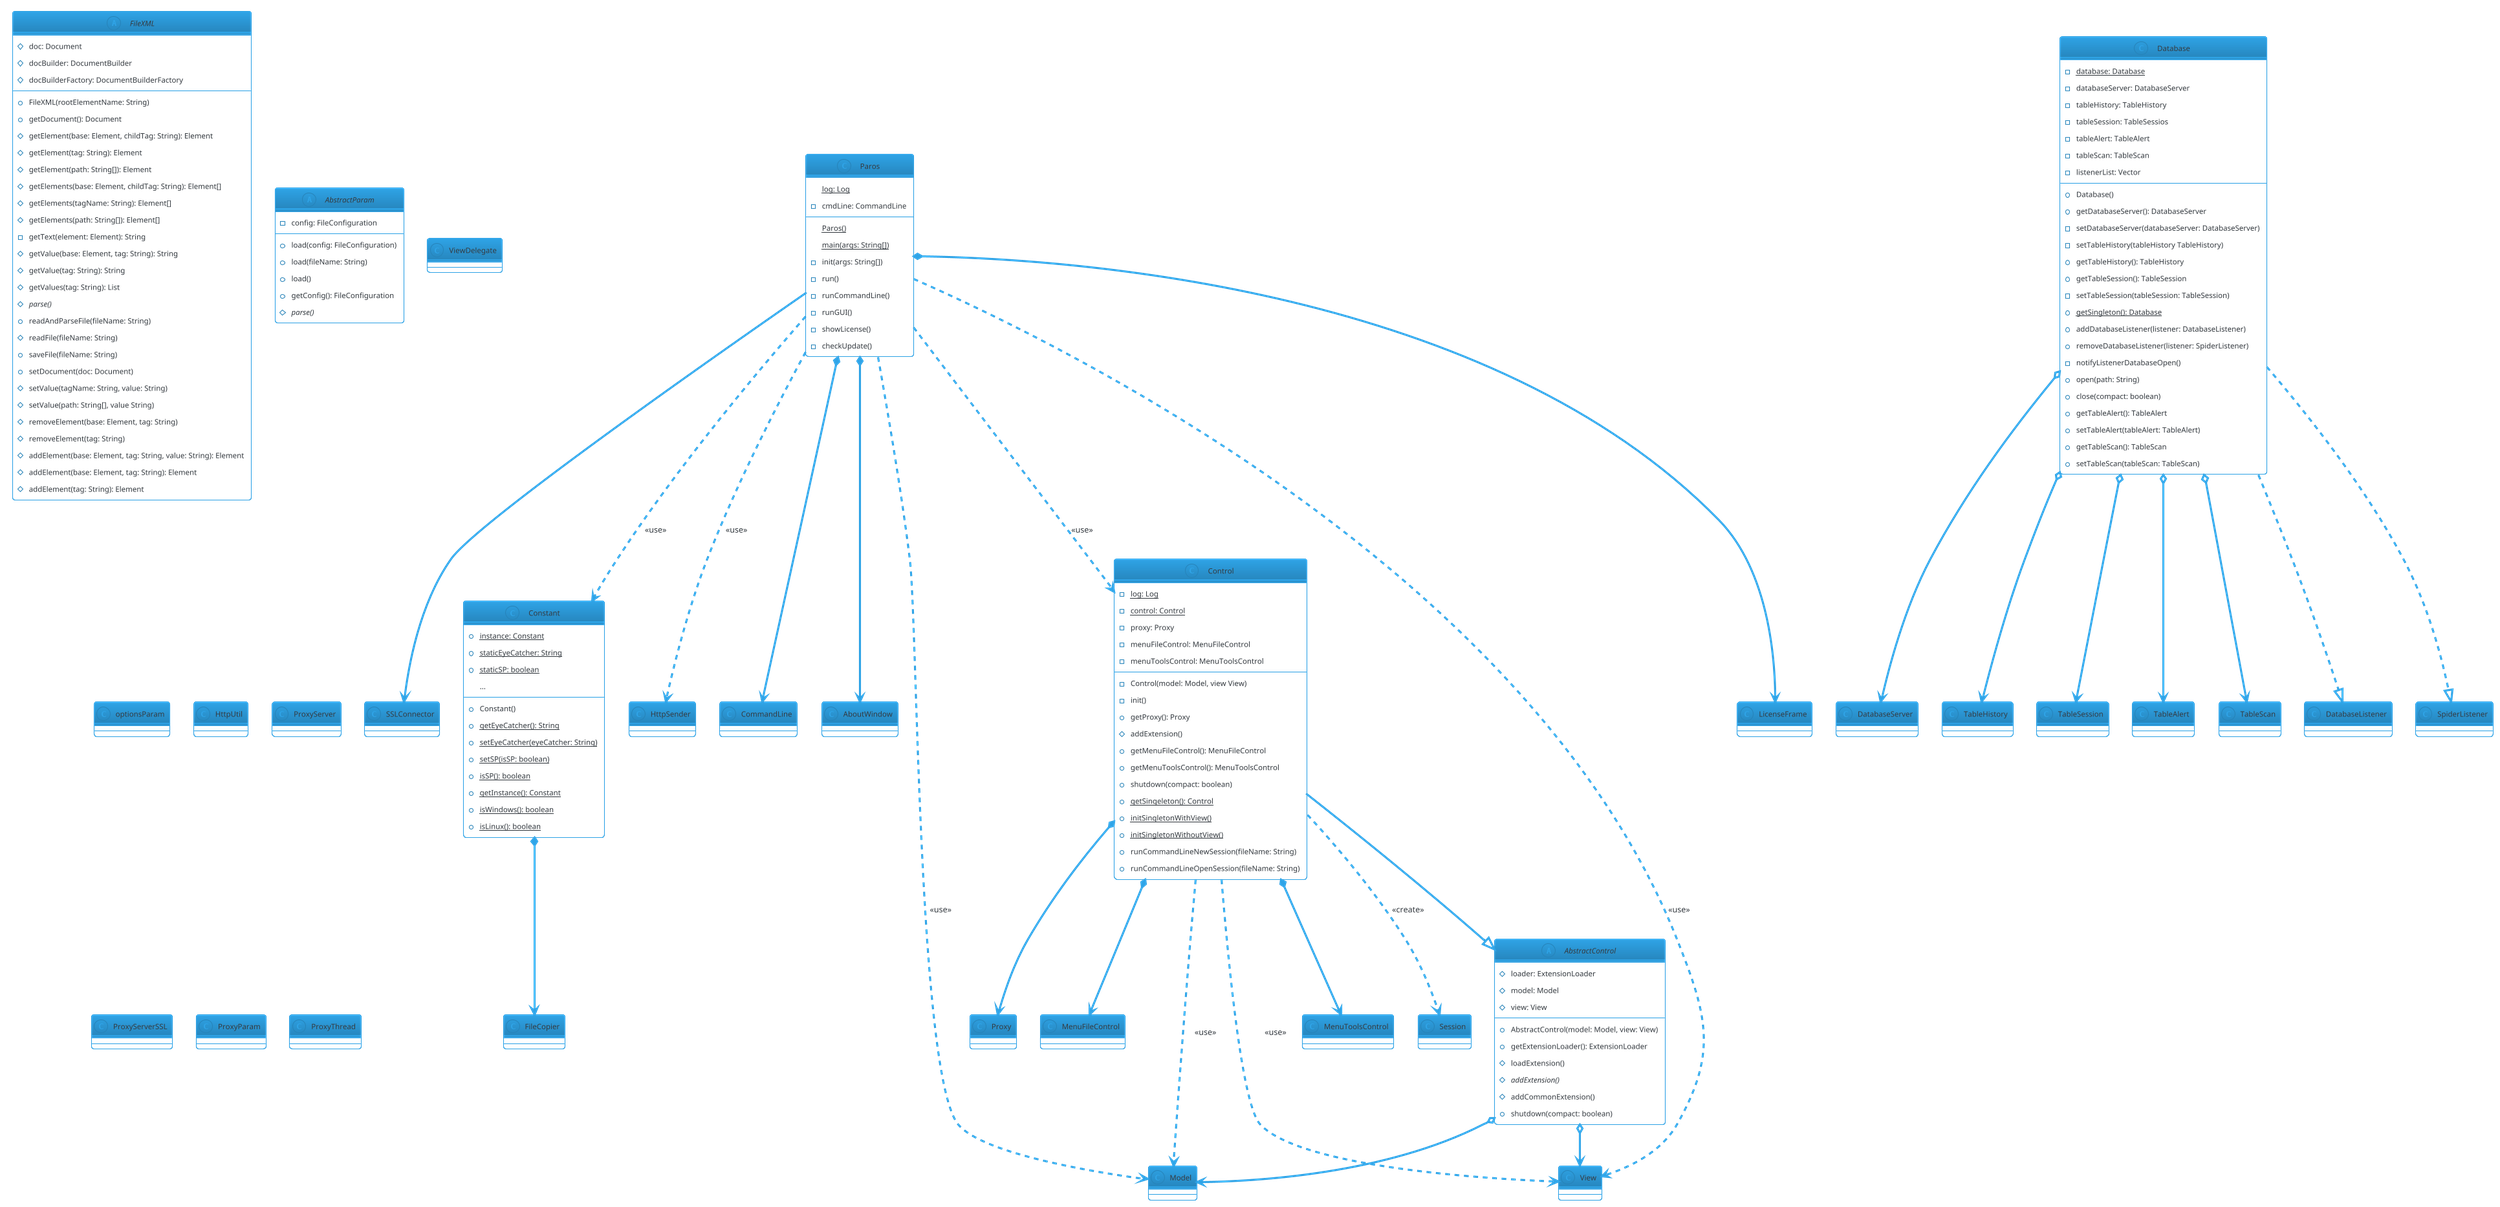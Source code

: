 @startuml Paros
!theme cerulean-outline
class Paros{
{static}Paros()
{static}log: Log
{static}main(args: String[])
- cmdLine: CommandLine
- init(args: String[])
- run()
- runCommandLine()
- runGUI()
- showLicense()
- checkUpdate()
}

Paros --> SSLConnector
Paros ..> Constant: <<use>>
Paros ..> HttpSender: <<use>>
Paros *--> CommandLine
Paros *--> AboutWindow
Paros ..> Model: <<use>>
Paros ..> Control: <<use>>
Paros ..> View: <<use>>
Paros *--> LicenseFrame

class Constant{
+ Constant()
+ {static} getEyeCatcher(): String
+ {static} setEyeCatcher(eyeCatcher: String)
+ {static} setSP(isSP: boolean)
+ {static} isSP(): boolean
+ {static} getInstance(): Constant
+ {static} isWindows(): boolean
+ {static} isLinux(): boolean
+ {static} instance: Constant
+ {static} staticEyeCatcher: String
+ {static} staticSP: boolean
...
}

Constant *--> FileCopier

abstract class FileXML{
+ FileXML(rootElementName: String)
+ getDocument(): Document
# getElement(base: Element, childTag: String): Element
# getElement(tag: String): Element
# getElement(path: String[]): Element
# getElements(base: Element, childTag: String): Element[]
# getElements(tagName: String): Element[]
# getElements(path: String[]): Element[]
- getText(element: Element): String
# getValue(base: Element, tag: String): String
# getValue(tag: String): String
# getValues(tag: String): List
# {abstract} parse()
+ readAndParseFile(fileName: String)
# readFile(fileName: String)
+ saveFile(fileName: String)
+ setDocument(doc: Document)
# setValue(tagName: String, value: String)
# setValue(path: String[], value String)
# removeElement(base: Element, tag: String)
# removeElement(tag: String)
# addElement(base: Element, tag: String, value: String): Element
# addElement(base: Element, tag: String): Element
# addElement(tag: String): Element
# doc: Document
# docBuilder: DocumentBuilder
# docBuilderFactory: DocumentBuilderFactory
}

abstract class AbstractParam{
- config: FileConfiguration
+ load(config: FileConfiguration)
+ load(fileName: String)
+ load()
+ getConfig(): FileConfiguration
# {abstract} parse()
}

class Database{
+ Database()
+ getDatabaseServer(): DatabaseServer
- setDatabaseServer(databaseServer: DatabaseServer)
- setTableHistory(tableHistory TableHistory)
+ getTableHistory(): TableHistory
+ getTableSession(): TableSession
- setTableSession(tableSession: TableSession)
+ {static} getSingleton(): Database
+ addDatabaseListener(listener: DatabaseListener)
+ removeDatabaseListener(listener: SpiderListener)
- notifyListenerDatabaseOpen()
+ open(path: String)
+ close(compact: boolean)
+ getTableAlert(): TableAlert
+ setTableAlert(tableAlert: TableAlert)
+ getTableScan(): TableScan
+ setTableScan(tableScan: TableScan)

- {static} database: Database
- databaseServer: DatabaseServer
- tableHistory: TableHistory
- tableSession: TableSessios
- tableAlert: TableAlert
- tableScan: TableScan
- listenerList: Vector
}

Database o--> DatabaseServer
Database o--> TableHistory
Database o--> TableSession
Database o--> TableAlert
Database o--> TableScan
Database ..|> DatabaseListener
Database ..|> SpiderListener

class Control{
- Control(model: Model, view View)
- init()
+ getProxy(): Proxy
# addExtension()
+ getMenuFileControl(): MenuFileControl
+ getMenuToolsControl(): MenuToolsControl
+ shutdown(compact: boolean)
+ {static} getSingeleton(): Control
+ {static} initSingletonWithView()
+ {static} initSingletonWithoutView()
+ runCommandLineNewSession(fileName: String)
+ runCommandLineOpenSession(fileName: String)

- {static} log: Log
- {static} control: Control
- proxy: Proxy
- menuFileControl: MenuFileControl
- menuToolsControl: MenuToolsControl
}

Control --|> AbstractControl
Control ..> Model: <<use>>
Control ..> View: <<use>>
Control *--> Proxy
Control *--> MenuFileControl
Control *--> MenuToolsControl
Control ..> Session: <<create>>

abstract class AbstractControl{
+ AbstractControl(model: Model, view: View)
+ getExtensionLoader(): ExtensionLoader
# loadExtension()
# {abstract} addExtension()
# addCommonExtension()
+ shutdown(compact: boolean)

# loader: ExtensionLoader
# model: Model
# view: View
}

AbstractControl o--> Model
AbstractControl o--> View

class Proxy{}

class MenuFileControl{}

class MenuToolsControl{}

class ViewDelegate{}

class Model{}

class Session{}

class optionsParam{}

class HttpUtil{}

class ProxyServer{}

class ProxyServerSSL{}

class ProxyParam{}

class ProxyThread{}

class View{}
@enduml